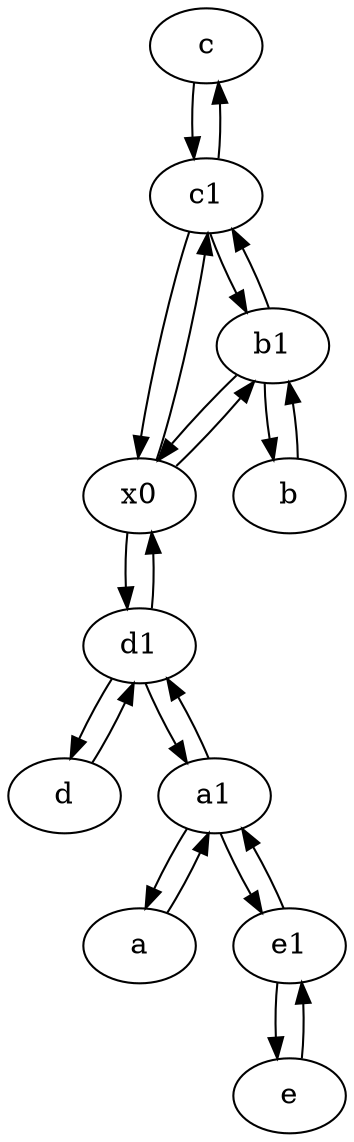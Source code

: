digraph  {
	c [pos="20,10!"];
	x0;
	e [pos="30,50!"];
	a [pos="40,10!"];
	b1 [pos="45,20!"];
	c1 [pos="30,15!"];
	d [pos="20,30!"];
	e1 [pos="25,45!"];
	d1 [pos="25,30!"];
	b [pos="50,20!"];
	a1 [pos="40,15!"];
	x0 -> c1;
	b -> b1;
	a1 -> a;
	e -> e1;
	b1 -> x0;
	x0 -> d1;
	x0 -> b1;
	b1 -> c1;
	d -> d1;
	a1 -> d1;
	d1 -> d;
	d1 -> a1;
	c1 -> x0;
	e1 -> e;
	c -> c1;
	c1 -> c;
	a -> a1;
	d1 -> x0;
	c1 -> b1;
	a1 -> e1;
	e1 -> a1;
	b1 -> b;

	}